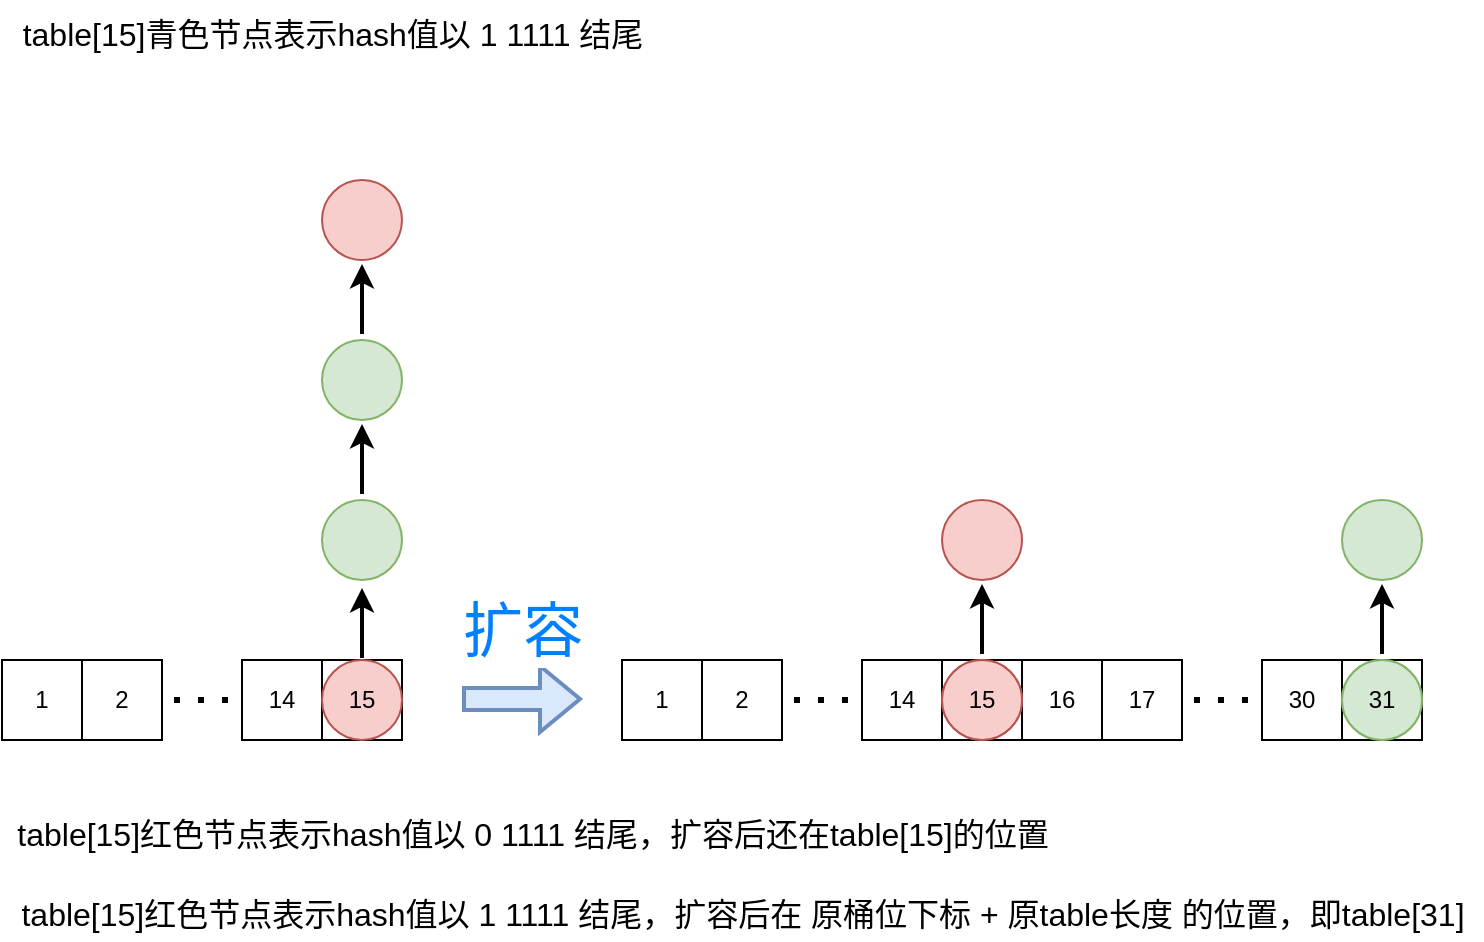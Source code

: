 <mxfile version="15.6.6" type="github"><diagram id="YWG_YJwOWfs3mjxEgBmB" name="第 1 页"><mxGraphModel dx="1422" dy="734" grid="1" gridSize="10" guides="1" tooltips="1" connect="1" arrows="1" fold="1" page="1" pageScale="1" pageWidth="827" pageHeight="1169" math="0" shadow="0"><root><mxCell id="0"/><mxCell id="1" parent="0"/><mxCell id="8dy6UaJ0SXX49K8TvFF3-1" value="1" style="whiteSpace=wrap;html=1;aspect=fixed;fillColor=default;strokeColor=default;fontColor=default;" vertex="1" parent="1"><mxGeometry x="40" y="560" width="40" height="40" as="geometry"/></mxCell><mxCell id="8dy6UaJ0SXX49K8TvFF3-2" value="2" style="whiteSpace=wrap;html=1;aspect=fixed;fillColor=default;strokeColor=default;fontColor=default;" vertex="1" parent="1"><mxGeometry x="80" y="560" width="40" height="40" as="geometry"/></mxCell><mxCell id="8dy6UaJ0SXX49K8TvFF3-3" value="14" style="whiteSpace=wrap;html=1;aspect=fixed;fillColor=default;strokeColor=default;fontColor=default;" vertex="1" parent="1"><mxGeometry x="160" y="560" width="40" height="40" as="geometry"/></mxCell><mxCell id="8dy6UaJ0SXX49K8TvFF3-29" value="" style="edgeStyle=orthogonalEdgeStyle;rounded=0;orthogonalLoop=1;jettySize=auto;html=1;labelBackgroundColor=default;fontSize=2;fontColor=default;strokeColor=default;strokeWidth=2;fillColor=default;fontStyle=0;exitX=0.5;exitY=0;exitDx=0;exitDy=0;" edge="1" parent="1"><mxGeometry relative="1" as="geometry"><mxPoint x="220" y="559" as="sourcePoint"/><mxPoint x="220" y="524" as="targetPoint"/></mxGeometry></mxCell><mxCell id="8dy6UaJ0SXX49K8TvFF3-4" value="15" style="whiteSpace=wrap;html=1;aspect=fixed;fillColor=default;strokeColor=default;fontColor=default;" vertex="1" parent="1"><mxGeometry x="200" y="560" width="40" height="40" as="geometry"/></mxCell><mxCell id="8dy6UaJ0SXX49K8TvFF3-12" value="" style="endArrow=none;dashed=1;html=1;dashPattern=1 3;strokeWidth=3;rounded=0;labelBackgroundColor=default;fontColor=default;strokeColor=default;fillColor=default;" edge="1" parent="1"><mxGeometry width="50" height="50" relative="1" as="geometry"><mxPoint x="126" y="580" as="sourcePoint"/><mxPoint x="156" y="580" as="targetPoint"/></mxGeometry></mxCell><mxCell id="8dy6UaJ0SXX49K8TvFF3-14" value="1" style="whiteSpace=wrap;html=1;aspect=fixed;fillColor=default;strokeColor=default;fontColor=default;" vertex="1" parent="1"><mxGeometry x="350" y="560" width="40" height="40" as="geometry"/></mxCell><mxCell id="8dy6UaJ0SXX49K8TvFF3-15" value="2" style="whiteSpace=wrap;html=1;aspect=fixed;fillColor=default;strokeColor=default;fontColor=default;" vertex="1" parent="1"><mxGeometry x="390" y="560" width="40" height="40" as="geometry"/></mxCell><mxCell id="8dy6UaJ0SXX49K8TvFF3-16" value="14" style="whiteSpace=wrap;html=1;aspect=fixed;fillColor=default;strokeColor=default;fontColor=default;" vertex="1" parent="1"><mxGeometry x="470" y="560" width="40" height="40" as="geometry"/></mxCell><mxCell id="8dy6UaJ0SXX49K8TvFF3-17" value="15" style="whiteSpace=wrap;html=1;aspect=fixed;fillColor=default;strokeColor=default;fontColor=default;" vertex="1" parent="1"><mxGeometry x="510" y="560" width="40" height="40" as="geometry"/></mxCell><mxCell id="8dy6UaJ0SXX49K8TvFF3-18" value="" style="endArrow=none;dashed=1;html=1;dashPattern=1 3;strokeWidth=3;rounded=0;labelBackgroundColor=default;fontColor=default;strokeColor=default;fillColor=default;" edge="1" parent="1"><mxGeometry width="50" height="50" relative="1" as="geometry"><mxPoint x="436" y="580" as="sourcePoint"/><mxPoint x="466" y="580" as="targetPoint"/></mxGeometry></mxCell><mxCell id="8dy6UaJ0SXX49K8TvFF3-19" value="16" style="whiteSpace=wrap;html=1;aspect=fixed;fillColor=default;strokeColor=default;fontColor=default;" vertex="1" parent="1"><mxGeometry x="550" y="560" width="40" height="40" as="geometry"/></mxCell><mxCell id="8dy6UaJ0SXX49K8TvFF3-20" value="17" style="whiteSpace=wrap;html=1;aspect=fixed;fillColor=default;strokeColor=default;fontColor=default;" vertex="1" parent="1"><mxGeometry x="590" y="560" width="40" height="40" as="geometry"/></mxCell><mxCell id="8dy6UaJ0SXX49K8TvFF3-21" value="30" style="whiteSpace=wrap;html=1;aspect=fixed;fillColor=default;strokeColor=default;fontColor=default;" vertex="1" parent="1"><mxGeometry x="670" y="560" width="40" height="40" as="geometry"/></mxCell><mxCell id="8dy6UaJ0SXX49K8TvFF3-22" value="31" style="whiteSpace=wrap;html=1;aspect=fixed;fillColor=default;strokeColor=default;fontColor=default;" vertex="1" parent="1"><mxGeometry x="710" y="560" width="40" height="40" as="geometry"/></mxCell><mxCell id="8dy6UaJ0SXX49K8TvFF3-23" value="" style="endArrow=none;dashed=1;html=1;dashPattern=1 3;strokeWidth=3;rounded=0;labelBackgroundColor=default;fontColor=default;strokeColor=default;fillColor=default;" edge="1" parent="1"><mxGeometry width="50" height="50" relative="1" as="geometry"><mxPoint x="636" y="580" as="sourcePoint"/><mxPoint x="666" y="580" as="targetPoint"/></mxGeometry></mxCell><mxCell id="8dy6UaJ0SXX49K8TvFF3-24" value="15" style="ellipse;whiteSpace=wrap;html=1;aspect=fixed;strokeColor=#b85450;fillColor=#f8cecc;fontColor=default;" vertex="1" parent="1"><mxGeometry x="200" y="560" width="40" height="40" as="geometry"/></mxCell><mxCell id="8dy6UaJ0SXX49K8TvFF3-26" value="" style="ellipse;whiteSpace=wrap;html=1;aspect=fixed;strokeColor=#82b366;fillColor=#d5e8d4;labelBackgroundColor=default;fontColor=default;" vertex="1" parent="1"><mxGeometry x="200" y="480" width="40" height="40" as="geometry"/></mxCell><mxCell id="8dy6UaJ0SXX49K8TvFF3-30" value="" style="edgeStyle=orthogonalEdgeStyle;rounded=0;orthogonalLoop=1;jettySize=auto;html=1;labelBackgroundColor=default;fontSize=2;fontColor=default;strokeColor=default;strokeWidth=2;fillColor=default;fontStyle=0;exitX=0.5;exitY=0;exitDx=0;exitDy=0;" edge="1" parent="1"><mxGeometry relative="1" as="geometry"><mxPoint x="220" y="477" as="sourcePoint"/><mxPoint x="220" y="442" as="targetPoint"/></mxGeometry></mxCell><mxCell id="8dy6UaJ0SXX49K8TvFF3-31" value="" style="ellipse;whiteSpace=wrap;html=1;aspect=fixed;strokeColor=#82b366;fillColor=#d5e8d4;labelBackgroundColor=default;fontColor=default;" vertex="1" parent="1"><mxGeometry x="200" y="400" width="40" height="40" as="geometry"/></mxCell><mxCell id="8dy6UaJ0SXX49K8TvFF3-32" value="" style="edgeStyle=orthogonalEdgeStyle;rounded=0;orthogonalLoop=1;jettySize=auto;html=1;labelBackgroundColor=default;fontSize=2;fontColor=default;strokeColor=default;strokeWidth=2;fillColor=default;fontStyle=0;exitX=0.5;exitY=0;exitDx=0;exitDy=0;" edge="1" parent="1"><mxGeometry relative="1" as="geometry"><mxPoint x="220" y="397" as="sourcePoint"/><mxPoint x="220" y="362" as="targetPoint"/></mxGeometry></mxCell><mxCell id="8dy6UaJ0SXX49K8TvFF3-33" value="" style="ellipse;whiteSpace=wrap;html=1;aspect=fixed;strokeColor=#b85450;fillColor=#f8cecc;labelBackgroundColor=default;fontColor=default;" vertex="1" parent="1"><mxGeometry x="200" y="320" width="40" height="40" as="geometry"/></mxCell><mxCell id="8dy6UaJ0SXX49K8TvFF3-34" value="31" style="ellipse;whiteSpace=wrap;html=1;aspect=fixed;strokeColor=#82b366;fillColor=#d5e8d4;labelBackgroundColor=default;fontColor=default;" vertex="1" parent="1"><mxGeometry x="710" y="560" width="40" height="40" as="geometry"/></mxCell><mxCell id="8dy6UaJ0SXX49K8TvFF3-35" value="" style="edgeStyle=orthogonalEdgeStyle;rounded=0;orthogonalLoop=1;jettySize=auto;html=1;labelBackgroundColor=default;fontSize=2;fontColor=default;strokeColor=default;strokeWidth=2;fillColor=default;fontStyle=0;exitX=0.5;exitY=0;exitDx=0;exitDy=0;" edge="1" parent="1"><mxGeometry relative="1" as="geometry"><mxPoint x="730" y="557" as="sourcePoint"/><mxPoint x="730" y="522" as="targetPoint"/></mxGeometry></mxCell><mxCell id="8dy6UaJ0SXX49K8TvFF3-36" value="" style="ellipse;whiteSpace=wrap;html=1;aspect=fixed;strokeColor=#82b366;fillColor=#d5e8d4;labelBackgroundColor=default;fontColor=default;" vertex="1" parent="1"><mxGeometry x="710" y="480" width="40" height="40" as="geometry"/></mxCell><mxCell id="8dy6UaJ0SXX49K8TvFF3-39" value="15" style="ellipse;whiteSpace=wrap;html=1;aspect=fixed;strokeColor=#b85450;fillColor=#f8cecc;labelBackgroundColor=default;fontColor=default;" vertex="1" parent="1"><mxGeometry x="510" y="560" width="40" height="40" as="geometry"/></mxCell><mxCell id="8dy6UaJ0SXX49K8TvFF3-40" value="" style="edgeStyle=orthogonalEdgeStyle;rounded=0;orthogonalLoop=1;jettySize=auto;html=1;labelBackgroundColor=default;fontSize=2;fontColor=default;strokeColor=default;strokeWidth=2;fillColor=default;fontStyle=0;exitX=0.5;exitY=0;exitDx=0;exitDy=0;" edge="1" parent="1"><mxGeometry relative="1" as="geometry"><mxPoint x="530" y="557" as="sourcePoint"/><mxPoint x="530" y="522" as="targetPoint"/></mxGeometry></mxCell><mxCell id="8dy6UaJ0SXX49K8TvFF3-41" value="" style="ellipse;whiteSpace=wrap;html=1;aspect=fixed;strokeColor=#b85450;fillColor=#f8cecc;labelBackgroundColor=default;fontColor=default;" vertex="1" parent="1"><mxGeometry x="510" y="480" width="40" height="40" as="geometry"/></mxCell><mxCell id="8dy6UaJ0SXX49K8TvFF3-43" value="15" style="ellipse;whiteSpace=wrap;html=1;aspect=fixed;strokeColor=#b85450;fillColor=#f8cecc;fontColor=default;" vertex="1" parent="1"><mxGeometry x="510" y="560" width="40" height="40" as="geometry"/></mxCell><mxCell id="8dy6UaJ0SXX49K8TvFF3-44" value="31" style="ellipse;whiteSpace=wrap;html=1;aspect=fixed;strokeColor=#82b366;fillColor=#d5e8d4;fontColor=default;" vertex="1" parent="1"><mxGeometry x="710" y="560" width="40" height="40" as="geometry"/></mxCell><mxCell id="8dy6UaJ0SXX49K8TvFF3-46" value="" style="shape=flexArrow;endArrow=classic;html=1;rounded=0;labelBackgroundColor=default;fontSize=2;fontColor=default;strokeWidth=2;strokeColor=#6c8ebf;fillColor=#dae8fc;" edge="1" parent="1"><mxGeometry width="50" height="50" relative="1" as="geometry"><mxPoint x="270" y="579.5" as="sourcePoint"/><mxPoint x="330" y="579.5" as="targetPoint"/></mxGeometry></mxCell><mxCell id="8dy6UaJ0SXX49K8TvFF3-47" value="&lt;font&gt;&lt;font style=&quot;font-size: 30px&quot;&gt;扩容&lt;/font&gt;&lt;br&gt;&lt;/font&gt;" style="text;html=1;resizable=0;autosize=1;align=center;verticalAlign=middle;points=[];fillColor=none;strokeColor=none;rounded=0;labelBackgroundColor=default;fontSize=2;fontColor=#007FFF;" vertex="1" parent="1"><mxGeometry x="260" y="540" width="80" height="10" as="geometry"/></mxCell><mxCell id="8dy6UaJ0SXX49K8TvFF3-49" value="&lt;font style=&quot;font-size: 16px&quot;&gt;table[15]红色节点表示hash值以 0 1111 结尾，扩容后还在table[15]的位置&lt;/font&gt;" style="text;html=1;resizable=0;autosize=1;align=center;verticalAlign=middle;points=[];fillColor=none;strokeColor=none;rounded=0;labelBackgroundColor=default;fontSize=20;fontColor=default;" vertex="1" parent="1"><mxGeometry x="40" y="630" width="530" height="30" as="geometry"/></mxCell><mxCell id="8dy6UaJ0SXX49K8TvFF3-50" value="&lt;font style=&quot;font-size: 16px&quot;&gt;table[15]青色节点表示hash值以 1 1111 结尾&lt;/font&gt;" style="text;html=1;resizable=0;autosize=1;align=center;verticalAlign=middle;points=[];fillColor=none;strokeColor=none;rounded=0;labelBackgroundColor=default;fontSize=20;fontColor=default;" vertex="1" parent="1"><mxGeometry x="40" y="230" width="330" height="30" as="geometry"/></mxCell><mxCell id="8dy6UaJ0SXX49K8TvFF3-51" value="&lt;font style=&quot;font-size: 16px&quot;&gt;table[15]红色节点表示hash值以 1 1111 结尾，扩容后在 原桶位下标 + 原table长度 的位置，即table[31]&lt;/font&gt;" style="text;html=1;resizable=0;autosize=1;align=center;verticalAlign=middle;points=[];fillColor=none;strokeColor=none;rounded=0;labelBackgroundColor=default;fontSize=20;fontColor=default;" vertex="1" parent="1"><mxGeometry x="40" y="670" width="740" height="30" as="geometry"/></mxCell></root></mxGraphModel></diagram></mxfile>